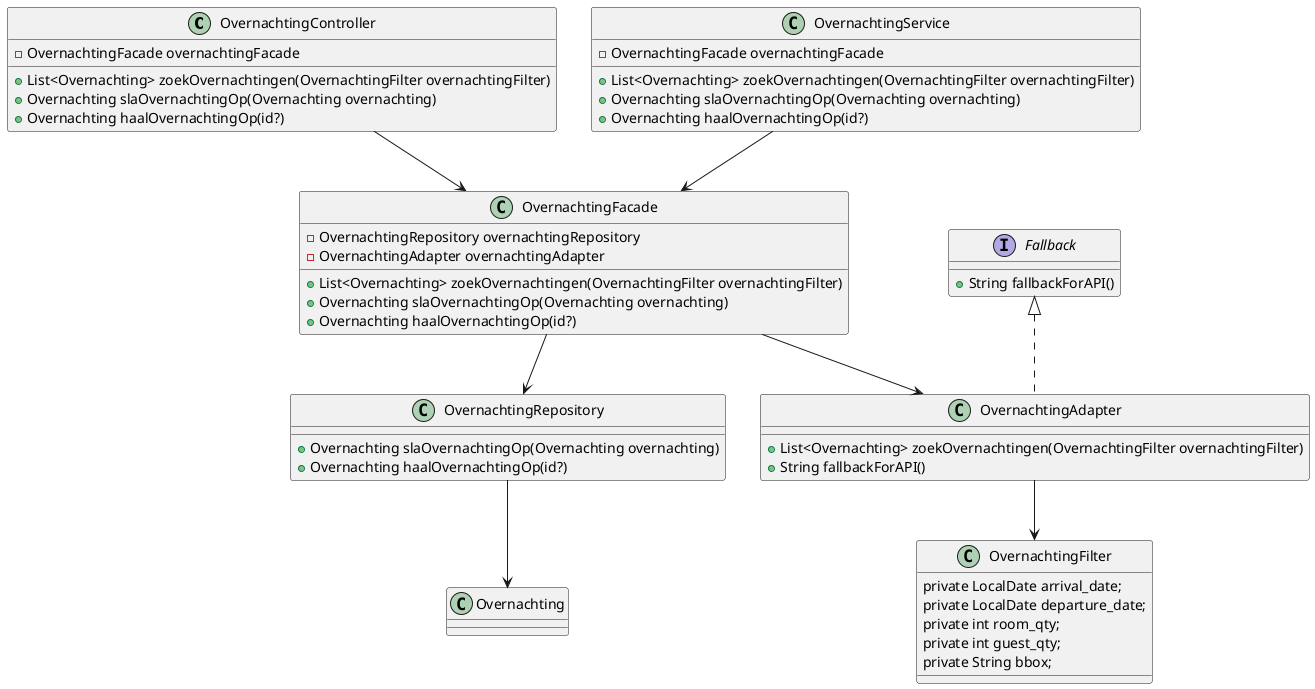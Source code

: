 @startuml

class OvernachtingController {
    - OvernachtingFacade overnachtingFacade
    + List<Overnachting> zoekOvernachtingen(OvernachtingFilter overnachtingFilter)
    + Overnachting slaOvernachtingOp(Overnachting overnachting)
    + Overnachting haalOvernachtingOp(id?)
}

class OvernachtingFacade {
    - OvernachtingRepository overnachtingRepository
    - OvernachtingAdapter overnachtingAdapter
    + List<Overnachting> zoekOvernachtingen(OvernachtingFilter overnachtingFilter)
    + Overnachting slaOvernachtingOp(Overnachting overnachting)
    + Overnachting haalOvernachtingOp(id?)
}

class OvernachtingService {
    - OvernachtingFacade overnachtingFacade
    + List<Overnachting> zoekOvernachtingen(OvernachtingFilter overnachtingFilter)
    + Overnachting slaOvernachtingOp(Overnachting overnachting)
    + Overnachting haalOvernachtingOp(id?)
}

class OvernachtingRepository {
    + Overnachting slaOvernachtingOp(Overnachting overnachting)
    + Overnachting haalOvernachtingOp(id?)
}

class OvernachtingAdapter {
    + List<Overnachting> zoekOvernachtingen(OvernachtingFilter overnachtingFilter)
    + String fallbackForAPI()
}

class Overnachting {
}

class OvernachtingFilter {
    private LocalDate arrival_date;
    private LocalDate departure_date;
    private int room_qty;
    private int guest_qty;
    private String bbox;
}

interface Fallback {
    + String fallbackForAPI()
}

OvernachtingController --> OvernachtingFacade
OvernachtingService --> OvernachtingFacade
OvernachtingFacade --> OvernachtingRepository
OvernachtingFacade --> OvernachtingAdapter
OvernachtingRepository --> Overnachting
OvernachtingAdapter --> OvernachtingFilter
Fallback <|.. OvernachtingAdapter

@enduml
